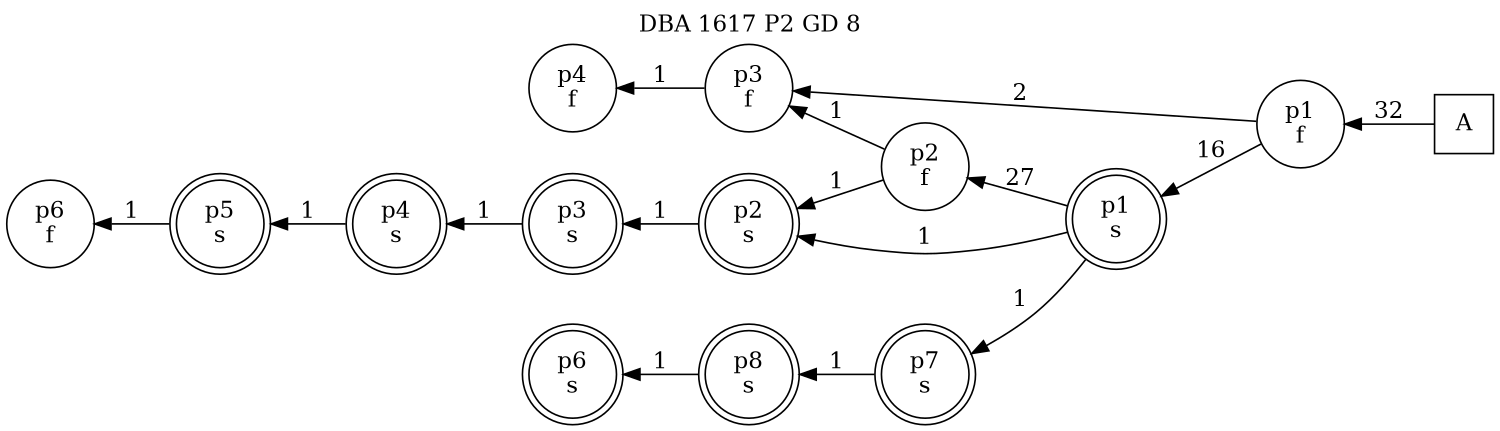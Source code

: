 digraph DBA_1617_P2_GD_8_GOOD {
labelloc="tl"
label= " DBA 1617 P2 GD 8 "
rankdir="RL";
graph [ size=" 10 , 10 !"]

"A" [shape="square" label="A"]
"p1_f" [shape="circle" label="p1
f"]
"p1_s" [shape="doublecircle" label="p1
s"]
"p2_f" [shape="circle" label="p2
f"]
"p3_f" [shape="circle" label="p3
f"]
"p4_f" [shape="circle" label="p4
f"]
"p2_s" [shape="doublecircle" label="p2
s"]
"p3_s" [shape="doublecircle" label="p3
s"]
"p4_s" [shape="doublecircle" label="p4
s"]
"p5_s" [shape="doublecircle" label="p5
s"]
"p6_f" [shape="circle" label="p6
f"]
"p7_s" [shape="doublecircle" label="p7
s"]
"p8_s" [shape="doublecircle" label="p8
s"]
"p6_s" [shape="doublecircle" label="p6
s"]
"A" -> "p1_f" [ label=32]
"p1_f" -> "p1_s" [ label=16]
"p1_f" -> "p3_f" [ label=2]
"p1_s" -> "p2_f" [ label=27]
"p1_s" -> "p2_s" [ label=1]
"p1_s" -> "p7_s" [ label=1]
"p2_f" -> "p3_f" [ label=1]
"p2_f" -> "p2_s" [ label=1]
"p3_f" -> "p4_f" [ label=1]
"p2_s" -> "p3_s" [ label=1]
"p3_s" -> "p4_s" [ label=1]
"p4_s" -> "p5_s" [ label=1]
"p5_s" -> "p6_f" [ label=1]
"p7_s" -> "p8_s" [ label=1]
"p8_s" -> "p6_s" [ label=1]
}
